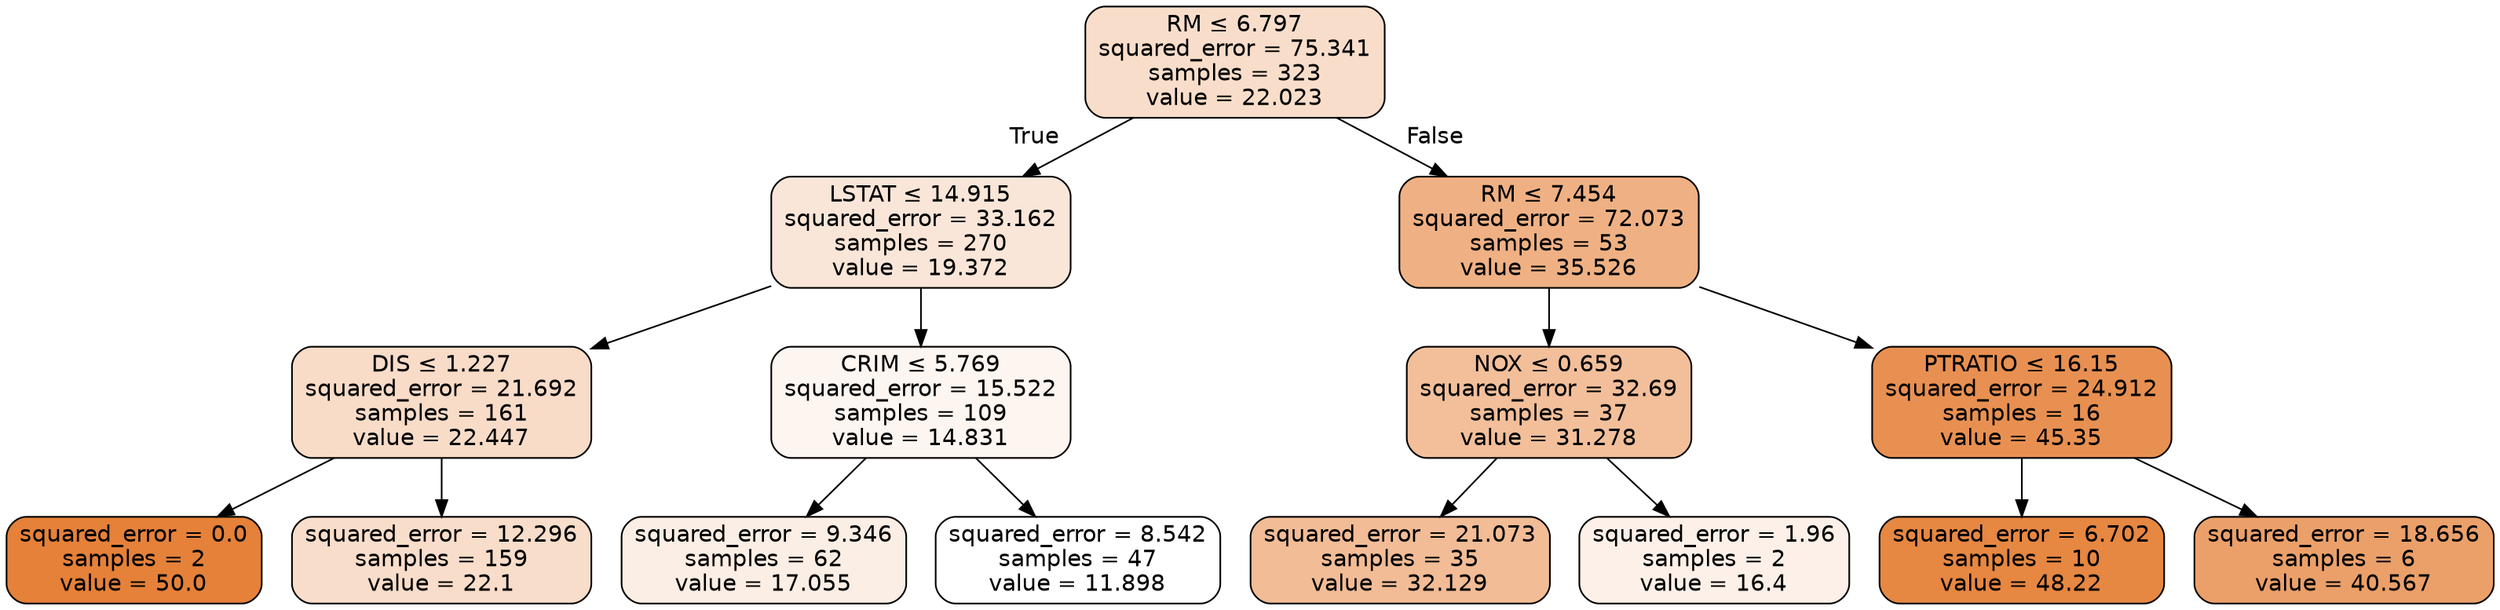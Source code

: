 digraph Tree {
node [shape=box, style="filled, rounded", color="black", fontname="helvetica"] ;
edge [fontname="helvetica"] ;
0 [label=<RM &le; 6.797<br/>squared_error = 75.341<br/>samples = 323<br/>value = 22.023>, fillcolor="#f8deca"] ;
1 [label=<LSTAT &le; 14.915<br/>squared_error = 33.162<br/>samples = 270<br/>value = 19.372>, fillcolor="#fae6d8"] ;
0 -> 1 [labeldistance=2.5, labelangle=45, headlabel="True"] ;
2 [label=<DIS &le; 1.227<br/>squared_error = 21.692<br/>samples = 161<br/>value = 22.447>, fillcolor="#f8dcc8"] ;
1 -> 2 ;
3 [label=<squared_error = 0.0<br/>samples = 2<br/>value = 50.0>, fillcolor="#e58139"] ;
2 -> 3 ;
4 [label=<squared_error = 12.296<br/>samples = 159<br/>value = 22.1>, fillcolor="#f8ddca"] ;
2 -> 4 ;
5 [label=<CRIM &le; 5.769<br/>squared_error = 15.522<br/>samples = 109<br/>value = 14.831>, fillcolor="#fdf5f0"] ;
1 -> 5 ;
6 [label=<squared_error = 9.346<br/>samples = 62<br/>value = 17.055>, fillcolor="#fbeee4"] ;
5 -> 6 ;
7 [label=<squared_error = 8.542<br/>samples = 47<br/>value = 11.898>, fillcolor="#ffffff"] ;
5 -> 7 ;
8 [label=<RM &le; 7.454<br/>squared_error = 72.073<br/>samples = 53<br/>value = 35.526>, fillcolor="#efb184"] ;
0 -> 8 [labeldistance=2.5, labelangle=-45, headlabel="False"] ;
9 [label=<NOX &le; 0.659<br/>squared_error = 32.69<br/>samples = 37<br/>value = 31.278>, fillcolor="#f2bf9a"] ;
8 -> 9 ;
10 [label=<squared_error = 21.073<br/>samples = 35<br/>value = 32.129>, fillcolor="#f1bc96"] ;
9 -> 10 ;
11 [label=<squared_error = 1.96<br/>samples = 2<br/>value = 16.4>, fillcolor="#fcf0e8"] ;
9 -> 11 ;
12 [label=<PTRATIO &le; 16.15<br/>squared_error = 24.912<br/>samples = 16<br/>value = 45.35>, fillcolor="#e89051"] ;
8 -> 12 ;
13 [label=<squared_error = 6.702<br/>samples = 10<br/>value = 48.22>, fillcolor="#e68742"] ;
12 -> 13 ;
14 [label=<squared_error = 18.656<br/>samples = 6<br/>value = 40.567>, fillcolor="#eba06a"] ;
12 -> 14 ;
}